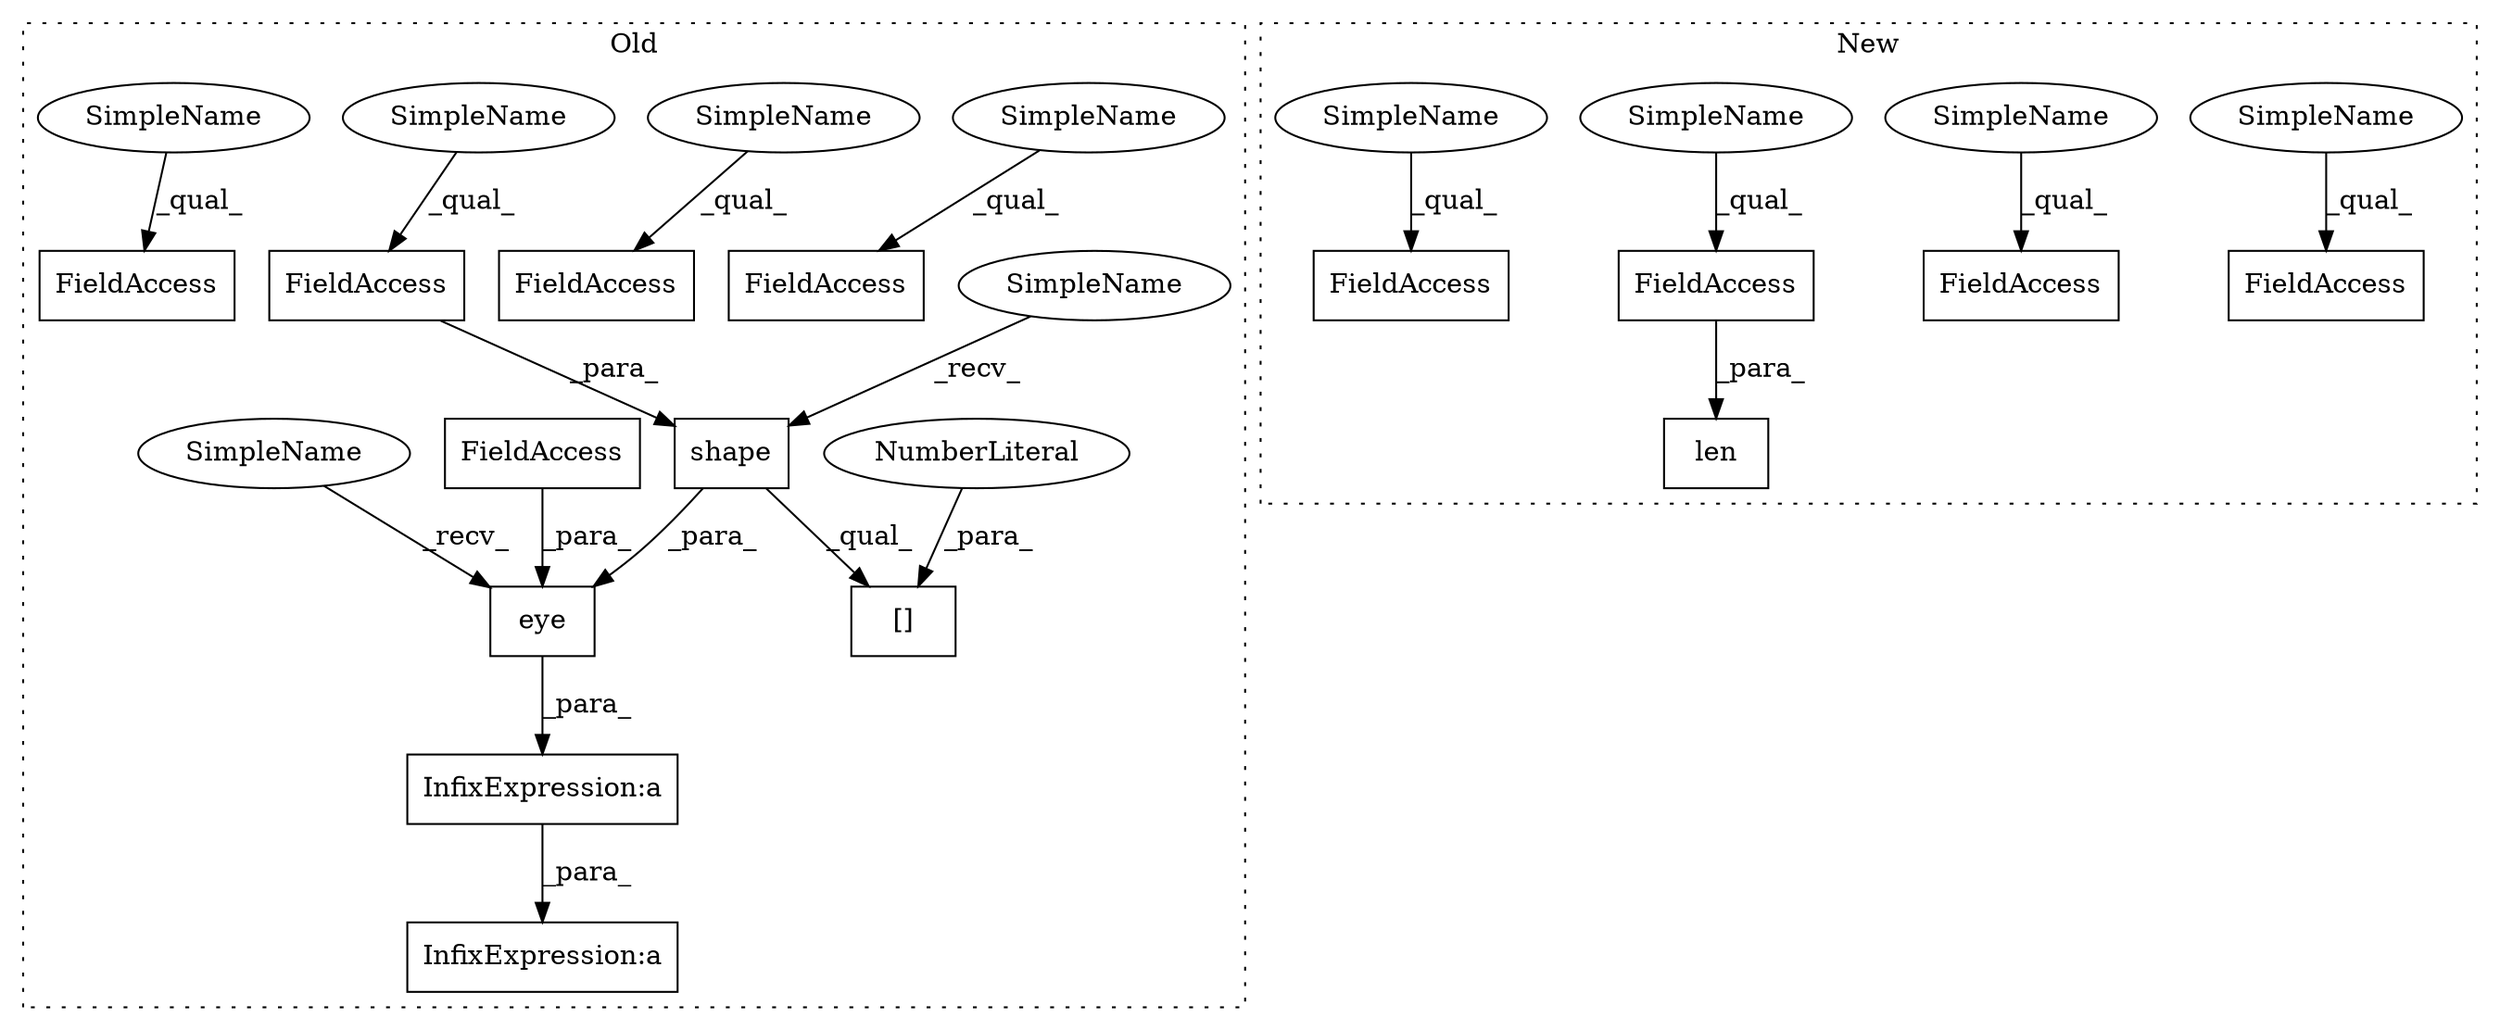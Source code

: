 digraph G {
subgraph cluster0 {
1 [label="shape" a="32" s="5600,5612" l="6,1" shape="box"];
3 [label="[]" a="2" s="5589,5615" l="25,1" shape="box"];
4 [label="NumberLiteral" a="34" s="5614" l="1" shape="ellipse"];
6 [label="FieldAccess" a="22" s="5606" l="6" shape="box"];
7 [label="InfixExpression:a" a="27" s="5786" l="3" shape="box"];
8 [label="InfixExpression:a" a="27" s="5838" l="3" shape="box"];
9 [label="eye" a="32" s="5801,5837" l="4,1" shape="box"];
12 [label="FieldAccess" a="22" s="5723" l="6" shape="box"];
13 [label="FieldAccess" a="22" s="5742" l="10" shape="box"];
14 [label="FieldAccess" a="22" s="5818" l="19" shape="box"];
16 [label="FieldAccess" a="22" s="5779" l="6" shape="box"];
17 [label="SimpleName" a="42" s="5589" l="10" shape="ellipse"];
18 [label="SimpleName" a="42" s="5790" l="10" shape="ellipse"];
19 [label="SimpleName" a="42" s="5742" l="4" shape="ellipse"];
20 [label="SimpleName" a="42" s="5723" l="4" shape="ellipse"];
21 [label="SimpleName" a="42" s="5606" l="4" shape="ellipse"];
22 [label="SimpleName" a="42" s="5779" l="4" shape="ellipse"];
label = "Old";
style="dotted";
}
subgraph cluster1 {
2 [label="len" a="32" s="5824,5840" l="4,1" shape="box"];
5 [label="FieldAccess" a="22" s="5828" l="12" shape="box"];
10 [label="FieldAccess" a="22" s="6119" l="12" shape="box"];
11 [label="FieldAccess" a="22" s="5872" l="12" shape="box"];
15 [label="FieldAccess" a="22" s="6051" l="12" shape="box"];
23 [label="SimpleName" a="42" s="6119" l="4" shape="ellipse"];
24 [label="SimpleName" a="42" s="5872" l="4" shape="ellipse"];
25 [label="SimpleName" a="42" s="5828" l="4" shape="ellipse"];
26 [label="SimpleName" a="42" s="6051" l="4" shape="ellipse"];
label = "New";
style="dotted";
}
1 -> 9 [label="_para_"];
1 -> 3 [label="_qual_"];
4 -> 3 [label="_para_"];
5 -> 2 [label="_para_"];
6 -> 1 [label="_para_"];
8 -> 7 [label="_para_"];
9 -> 8 [label="_para_"];
14 -> 9 [label="_para_"];
17 -> 1 [label="_recv_"];
18 -> 9 [label="_recv_"];
19 -> 13 [label="_qual_"];
20 -> 12 [label="_qual_"];
21 -> 6 [label="_qual_"];
22 -> 16 [label="_qual_"];
23 -> 10 [label="_qual_"];
24 -> 11 [label="_qual_"];
25 -> 5 [label="_qual_"];
26 -> 15 [label="_qual_"];
}